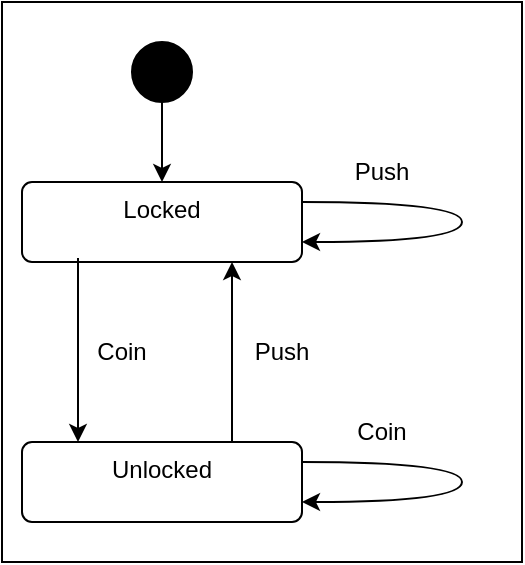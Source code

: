 <mxfile>
    <diagram id="zXCc47Jv80DjdVU-Vvg6" name="Page-1">
        <mxGraphModel dx="754" dy="527" grid="1" gridSize="10" guides="1" tooltips="1" connect="1" arrows="1" fold="1" page="1" pageScale="1" pageWidth="827" pageHeight="1169" math="0" shadow="0">
            <root>
                <mxCell id="0"/>
                <mxCell id="1" parent="0"/>
                <mxCell id="4" value="" style="rounded=0;whiteSpace=wrap;html=1;" parent="1" vertex="1">
                    <mxGeometry x="80" y="30" width="260" height="280" as="geometry"/>
                </mxCell>
                <mxCell id="2" value="Locked" style="html=1;align=center;verticalAlign=top;rounded=1;absoluteArcSize=1;arcSize=10;dashed=0;whiteSpace=wrap;" parent="1" vertex="1">
                    <mxGeometry x="90" y="120" width="140" height="40" as="geometry"/>
                </mxCell>
                <mxCell id="3" value="Unlocked" style="html=1;align=center;verticalAlign=top;rounded=1;absoluteArcSize=1;arcSize=10;dashed=0;whiteSpace=wrap;" parent="1" vertex="1">
                    <mxGeometry x="90" y="250" width="140" height="40" as="geometry"/>
                </mxCell>
                <mxCell id="11" value="" style="edgeStyle=none;html=1;" parent="1" source="5" target="2" edge="1">
                    <mxGeometry relative="1" as="geometry"/>
                </mxCell>
                <mxCell id="5" value="" style="ellipse;fillColor=strokeColor;html=1;" parent="1" vertex="1">
                    <mxGeometry x="145" y="50" width="30" height="30" as="geometry"/>
                </mxCell>
                <mxCell id="8" value="" style="edgeStyle=none;orthogonalLoop=1;jettySize=auto;html=1;exitX=0.2;exitY=0.95;exitDx=0;exitDy=0;exitPerimeter=0;" parent="1" source="2" edge="1">
                    <mxGeometry width="80" relative="1" as="geometry">
                        <mxPoint x="115" y="170" as="sourcePoint"/>
                        <mxPoint x="118" y="250" as="targetPoint"/>
                        <Array as="points"/>
                    </mxGeometry>
                </mxCell>
                <mxCell id="12" value="Coin" style="text;strokeColor=none;align=center;fillColor=none;html=1;verticalAlign=middle;whiteSpace=wrap;rounded=0;" parent="1" vertex="1">
                    <mxGeometry x="240" y="230" width="60" height="30" as="geometry"/>
                </mxCell>
                <mxCell id="13" value="" style="edgeStyle=none;orthogonalLoop=1;jettySize=auto;html=1;exitX=0.75;exitY=0;exitDx=0;exitDy=0;entryX=0.75;entryY=1;entryDx=0;entryDy=0;" parent="1" source="3" target="2" edge="1">
                    <mxGeometry width="80" relative="1" as="geometry">
                        <mxPoint x="310" y="280" as="sourcePoint"/>
                        <mxPoint x="390" y="280" as="targetPoint"/>
                        <Array as="points"/>
                    </mxGeometry>
                </mxCell>
                <mxCell id="14" value="Push" style="text;strokeColor=none;align=center;fillColor=none;html=1;verticalAlign=middle;whiteSpace=wrap;rounded=0;" parent="1" vertex="1">
                    <mxGeometry x="190" y="190" width="60" height="30" as="geometry"/>
                </mxCell>
                <mxCell id="15" value="" style="edgeStyle=orthogonalEdgeStyle;orthogonalLoop=1;jettySize=auto;html=1;exitX=1;exitY=0.25;exitDx=0;exitDy=0;entryX=1;entryY=0.75;entryDx=0;entryDy=0;curved=1;" parent="1" source="2" target="2" edge="1">
                    <mxGeometry width="80" relative="1" as="geometry">
                        <mxPoint x="430" y="280" as="sourcePoint"/>
                        <mxPoint x="510" y="280" as="targetPoint"/>
                        <Array as="points">
                            <mxPoint x="310" y="130"/>
                            <mxPoint x="310" y="150"/>
                        </Array>
                    </mxGeometry>
                </mxCell>
                <mxCell id="17" value="" style="edgeStyle=orthogonalEdgeStyle;orthogonalLoop=1;jettySize=auto;html=1;exitX=1;exitY=0.25;exitDx=0;exitDy=0;entryX=1;entryY=0.75;entryDx=0;entryDy=0;curved=1;" parent="1" edge="1">
                    <mxGeometry width="80" relative="1" as="geometry">
                        <mxPoint x="230" y="260" as="sourcePoint"/>
                        <mxPoint x="230" y="280" as="targetPoint"/>
                        <Array as="points">
                            <mxPoint x="310" y="260"/>
                            <mxPoint x="310" y="280"/>
                        </Array>
                    </mxGeometry>
                </mxCell>
                <mxCell id="18" value="Push" style="text;strokeColor=none;align=center;fillColor=none;html=1;verticalAlign=middle;whiteSpace=wrap;rounded=0;" parent="1" vertex="1">
                    <mxGeometry x="240" y="100" width="60" height="30" as="geometry"/>
                </mxCell>
                <mxCell id="19" value="Coin" style="text;strokeColor=none;align=center;fillColor=none;html=1;verticalAlign=middle;whiteSpace=wrap;rounded=0;" vertex="1" parent="1">
                    <mxGeometry x="110" y="190" width="60" height="30" as="geometry"/>
                </mxCell>
            </root>
        </mxGraphModel>
    </diagram>
</mxfile>